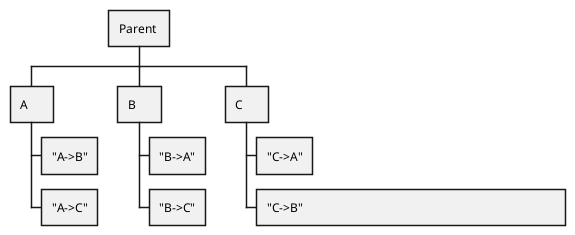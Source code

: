 @startwbs
+ Parent 
++ A     
+++ "A->B"
+++ "A->C"
++ B     
+++ "B->A"
+++ "B->C"
++ C     
+++ "C->A"
+++ "C->B"                                                                                 
@endwbs
